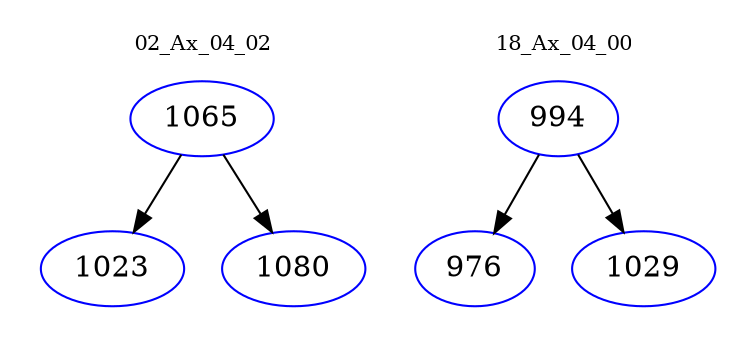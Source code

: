 digraph{
subgraph cluster_0 {
color = white
label = "02_Ax_04_02";
fontsize=10;
T0_1065 [label="1065", color="blue"]
T0_1065 -> T0_1023 [color="black"]
T0_1023 [label="1023", color="blue"]
T0_1065 -> T0_1080 [color="black"]
T0_1080 [label="1080", color="blue"]
}
subgraph cluster_1 {
color = white
label = "18_Ax_04_00";
fontsize=10;
T1_994 [label="994", color="blue"]
T1_994 -> T1_976 [color="black"]
T1_976 [label="976", color="blue"]
T1_994 -> T1_1029 [color="black"]
T1_1029 [label="1029", color="blue"]
}
}
